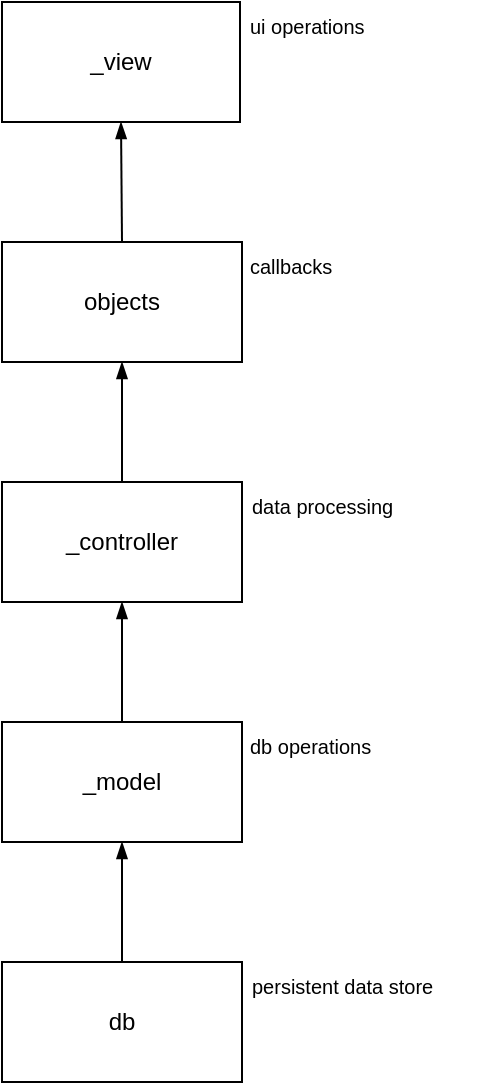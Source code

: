 <mxfile>
    <diagram id="zwB5gOe_dJxeyDjTn21d" name="Application Architecture">
        <mxGraphModel dx="1466" dy="588" grid="1" gridSize="10" guides="1" tooltips="1" connect="1" arrows="1" fold="1" page="1" pageScale="1" pageWidth="1169" pageHeight="1654" math="0" shadow="0">
            <root>
                <mxCell id="0"/>
                <mxCell id="1" parent="0"/>
                <mxCell id="_pnDb6o1yZkTZhNzvgYc-1" value="db" style="rounded=0;whiteSpace=wrap;html=1;" vertex="1" parent="1">
                    <mxGeometry x="320" y="760" width="120" height="60" as="geometry"/>
                </mxCell>
                <mxCell id="_pnDb6o1yZkTZhNzvgYc-2" value="_controller" style="rounded=0;whiteSpace=wrap;html=1;" vertex="1" parent="1">
                    <mxGeometry x="320" y="520" width="120" height="60" as="geometry"/>
                </mxCell>
                <mxCell id="_pnDb6o1yZkTZhNzvgYc-7" style="edgeStyle=none;html=1;entryX=0.5;entryY=1;entryDx=0;entryDy=0;endArrow=blockThin;endFill=1;" edge="1" parent="1" source="_pnDb6o1yZkTZhNzvgYc-3" target="_pnDb6o1yZkTZhNzvgYc-2">
                    <mxGeometry relative="1" as="geometry"/>
                </mxCell>
                <mxCell id="_pnDb6o1yZkTZhNzvgYc-3" value="_model" style="rounded=0;whiteSpace=wrap;html=1;" vertex="1" parent="1">
                    <mxGeometry x="320" y="640" width="120" height="60" as="geometry"/>
                </mxCell>
                <mxCell id="_pnDb6o1yZkTZhNzvgYc-4" value="_view" style="rounded=0;whiteSpace=wrap;html=1;" vertex="1" parent="1">
                    <mxGeometry x="320" y="280" width="119" height="60" as="geometry"/>
                </mxCell>
                <mxCell id="_pnDb6o1yZkTZhNzvgYc-5" value="objects" style="rounded=0;whiteSpace=wrap;html=1;" vertex="1" parent="1">
                    <mxGeometry x="320" y="400" width="120" height="60" as="geometry"/>
                </mxCell>
                <mxCell id="_pnDb6o1yZkTZhNzvgYc-8" style="edgeStyle=none;html=1;endArrow=blockThin;endFill=1;exitX=0.5;exitY=0;exitDx=0;exitDy=0;" edge="1" parent="1" source="_pnDb6o1yZkTZhNzvgYc-1" target="_pnDb6o1yZkTZhNzvgYc-3">
                    <mxGeometry relative="1" as="geometry">
                        <mxPoint x="379.76" y="760" as="sourcePoint"/>
                        <mxPoint x="379.76" y="700" as="targetPoint"/>
                    </mxGeometry>
                </mxCell>
                <mxCell id="_pnDb6o1yZkTZhNzvgYc-9" style="edgeStyle=none;html=1;entryX=0.5;entryY=1;entryDx=0;entryDy=0;endArrow=blockThin;endFill=1;exitX=0.5;exitY=0;exitDx=0;exitDy=0;rounded=0;curved=0;" edge="1" parent="1" source="_pnDb6o1yZkTZhNzvgYc-5" target="_pnDb6o1yZkTZhNzvgYc-4">
                    <mxGeometry relative="1" as="geometry">
                        <mxPoint x="379.76" y="400" as="sourcePoint"/>
                        <mxPoint x="379.76" y="340" as="targetPoint"/>
                        <Array as="points"/>
                    </mxGeometry>
                </mxCell>
                <mxCell id="_pnDb6o1yZkTZhNzvgYc-10" style="edgeStyle=none;html=1;entryX=0.5;entryY=1;entryDx=0;entryDy=0;endArrow=blockThin;endFill=1;exitX=0.5;exitY=0;exitDx=0;exitDy=0;rounded=0;curved=0;" edge="1" parent="1" source="_pnDb6o1yZkTZhNzvgYc-2" target="_pnDb6o1yZkTZhNzvgYc-5">
                    <mxGeometry relative="1" as="geometry">
                        <mxPoint x="550" y="410" as="sourcePoint"/>
                        <mxPoint x="449" y="320" as="targetPoint"/>
                        <Array as="points">
                            <mxPoint x="380" y="490"/>
                        </Array>
                    </mxGeometry>
                </mxCell>
                <mxCell id="_pnDb6o1yZkTZhNzvgYc-11" value="persistent data store" style="text;html=1;align=left;verticalAlign=top;whiteSpace=wrap;rounded=0;fontSize=10;spacingLeft=3;" vertex="1" parent="1">
                    <mxGeometry x="440" y="760" width="120" height="60" as="geometry"/>
                </mxCell>
                <mxCell id="_pnDb6o1yZkTZhNzvgYc-12" value="db operations" style="text;html=1;align=left;verticalAlign=top;whiteSpace=wrap;rounded=0;fontSize=10;spacingLeft=3;" vertex="1" parent="1">
                    <mxGeometry x="439" y="640" width="120" height="60" as="geometry"/>
                </mxCell>
                <mxCell id="_pnDb6o1yZkTZhNzvgYc-13" value="ui operations" style="text;html=1;align=left;verticalAlign=top;whiteSpace=wrap;rounded=0;fontSize=10;spacingLeft=3;" vertex="1" parent="1">
                    <mxGeometry x="439" y="280" width="120" height="60" as="geometry"/>
                </mxCell>
                <mxCell id="_pnDb6o1yZkTZhNzvgYc-14" value="data processing" style="text;html=1;align=left;verticalAlign=top;whiteSpace=wrap;rounded=0;fontSize=10;spacingLeft=3;" vertex="1" parent="1">
                    <mxGeometry x="440" y="520" width="120" height="60" as="geometry"/>
                </mxCell>
                <mxCell id="_pnDb6o1yZkTZhNzvgYc-15" value="callbacks" style="text;html=1;align=left;verticalAlign=top;whiteSpace=wrap;rounded=0;fontSize=10;spacingLeft=3;" vertex="1" parent="1">
                    <mxGeometry x="439" y="400" width="120" height="60" as="geometry"/>
                </mxCell>
            </root>
        </mxGraphModel>
    </diagram>
    <diagram id="SiOcWVh9Hp3h_Cq6BHcQ" name="Object Model">
        <mxGraphModel dx="3079" dy="1234" grid="1" gridSize="10" guides="1" tooltips="1" connect="1" arrows="1" fold="1" page="1" pageScale="1" pageWidth="1654" pageHeight="1169" math="0" shadow="0">
            <root>
                <mxCell id="0"/>
                <mxCell id="1" parent="0"/>
                <mxCell id="2" value="Network" style="rounded=0;whiteSpace=wrap;html=1;fillColor=#eeeeee;strokeColor=#36393d;" parent="1" vertex="1">
                    <mxGeometry x="400" y="260" width="120" height="60" as="geometry"/>
                </mxCell>
                <mxCell id="-R-yKwLGcCqehkAIlWmj-5" style="edgeStyle=none;html=1;exitX=0;exitY=0.5;exitDx=0;exitDy=0;entryX=0.5;entryY=1;entryDx=0;entryDy=0;endArrow=blockThin;endFill=1;fillColor=#eeeeee;strokeColor=#36393d;rounded=0;curved=0;" parent="1" source="3" target="2" edge="1">
                    <mxGeometry relative="1" as="geometry">
                        <Array as="points">
                            <mxPoint x="460" y="390"/>
                        </Array>
                    </mxGeometry>
                </mxCell>
                <mxCell id="3" value="Edges" style="rounded=0;whiteSpace=wrap;html=1;fillColor=#eeeeee;strokeColor=#36393d;" parent="1" vertex="1">
                    <mxGeometry x="560" y="360" width="120" height="60" as="geometry"/>
                </mxCell>
                <mxCell id="-R-yKwLGcCqehkAIlWmj-6" style="edgeStyle=none;html=1;exitX=0;exitY=0.5;exitDx=0;exitDy=0;entryX=0.5;entryY=1;entryDx=0;entryDy=0;endArrow=blockThin;endFill=1;fillColor=#eeeeee;strokeColor=#36393d;rounded=0;curved=0;" parent="1" source="4" target="3" edge="1">
                    <mxGeometry relative="1" as="geometry">
                        <Array as="points">
                            <mxPoint x="620" y="490"/>
                        </Array>
                    </mxGeometry>
                </mxCell>
                <mxCell id="4" value="Nodes" style="rounded=0;whiteSpace=wrap;html=1;fillColor=#eeeeee;strokeColor=#36393d;" parent="1" vertex="1">
                    <mxGeometry x="720" y="460" width="120" height="60" as="geometry"/>
                </mxCell>
                <mxCell id="-R-yKwLGcCqehkAIlWmj-7" style="edgeStyle=none;html=1;exitX=0;exitY=0.5;exitDx=0;exitDy=0;endArrow=blockThin;endFill=1;fillColor=#eeeeee;strokeColor=#36393d;rounded=0;curved=0;entryX=0.5;entryY=1;entryDx=0;entryDy=0;" parent="1" source="5" target="3" edge="1">
                    <mxGeometry relative="1" as="geometry">
                        <mxPoint x="500" y="320" as="targetPoint"/>
                        <Array as="points">
                            <mxPoint x="620" y="590"/>
                        </Array>
                    </mxGeometry>
                </mxCell>
                <mxCell id="5" value="Edge Types" style="rounded=0;whiteSpace=wrap;html=1;fillColor=#eeeeee;strokeColor=#36393d;" parent="1" vertex="1">
                    <mxGeometry x="720" y="560" width="120" height="60" as="geometry"/>
                </mxCell>
            </root>
        </mxGraphModel>
    </diagram>
    <diagram id="pq3IWjy_KErrzF_BkK_N" name="Object Defintions">
        <mxGraphModel dx="1159" dy="1234" grid="1" gridSize="10" guides="1" tooltips="1" connect="1" arrows="1" fold="1" page="1" pageScale="1" pageWidth="1169" pageHeight="1654" math="0" shadow="0">
            <root>
                <mxCell id="0"/>
                <mxCell id="1" parent="0"/>
                <mxCell id="7mSOGMO2rq9NQkgtZwPb-25" style="edgeStyle=none;html=1;endArrow=blockThin;endFill=1;flowAnimation=0;shadow=0;textShadow=1;rounded=0;curved=0;fontSize=10;fontColor=default;" parent="1" source="7mSOGMO2rq9NQkgtZwPb-1" target="7mSOGMO2rq9NQkgtZwPb-2" edge="1">
                    <mxGeometry relative="1" as="geometry">
                        <Array as="points">
                            <mxPoint x="480" y="830"/>
                        </Array>
                    </mxGeometry>
                </mxCell>
                <mxCell id="7mSOGMO2rq9NQkgtZwPb-27" value="has_attribute_[type]_value" style="edgeLabel;html=1;align=center;verticalAlign=middle;resizable=0;points=[];fontSize=10;fontColor=default;" parent="7mSOGMO2rq9NQkgtZwPb-25" vertex="1" connectable="0">
                    <mxGeometry x="-0.754" relative="1" as="geometry">
                        <mxPoint y="15" as="offset"/>
                    </mxGeometry>
                </mxCell>
                <mxCell id="7mSOGMO2rq9NQkgtZwPb-1" value="&lt;div&gt;&lt;font style=&quot;color: rgb(0, 0, 0);&quot;&gt;information item&lt;/font&gt;&lt;/div&gt;" style="rounded=0;whiteSpace=wrap;html=1;fontSize=10;fillColor=#eeeeee;strokeColor=#36393d;textShadow=1;" parent="1" vertex="1">
                    <mxGeometry x="420" y="680" width="120" height="60" as="geometry"/>
                </mxCell>
                <mxCell id="7mSOGMO2rq9NQkgtZwPb-2" value="attribute_value" style="rounded=0;whiteSpace=wrap;html=1;fontSize=10;fillColor=#eeeeee;strokeColor=#36393d;textShadow=1;fontColor=default;" parent="1" vertex="1">
                    <mxGeometry x="240" y="800" width="120" height="60" as="geometry"/>
                </mxCell>
                <mxCell id="7mSOGMO2rq9NQkgtZwPb-9" style="edgeStyle=none;html=1;rounded=0;curved=0;endArrow=blockThin;endFill=1;fontSize=10;entryX=0.5;entryY=0;entryDx=0;entryDy=0;textShadow=1;fontColor=default;" parent="1" source="7mSOGMO2rq9NQkgtZwPb-3" target="7mSOGMO2rq9NQkgtZwPb-2" edge="1">
                    <mxGeometry relative="1" as="geometry">
                        <Array as="points"/>
                    </mxGeometry>
                </mxCell>
                <mxCell id="7mSOGMO2rq9NQkgtZwPb-11" value="has_attribute_[type]_value" style="edgeLabel;html=1;align=center;verticalAlign=middle;resizable=0;points=[];fontSize=10;textShadow=0;fontColor=default;" parent="7mSOGMO2rq9NQkgtZwPb-9" vertex="1" connectable="0">
                    <mxGeometry x="0.155" relative="1" as="geometry">
                        <mxPoint y="-5" as="offset"/>
                    </mxGeometry>
                </mxCell>
                <mxCell id="7mSOGMO2rq9NQkgtZwPb-3" value="configuration_item" style="rounded=0;whiteSpace=wrap;html=1;fontSize=10;fillColor=#eeeeee;strokeColor=#36393d;textShadow=1;fontColor=default;" parent="1" vertex="1">
                    <mxGeometry x="240" y="680" width="120" height="60" as="geometry"/>
                </mxCell>
                <mxCell id="7mSOGMO2rq9NQkgtZwPb-5" style="edgeStyle=none;html=1;rounded=0;curved=0;endArrow=blockThin;endFill=1;fontSize=10;textShadow=1;entryX=0.5;entryY=0;entryDx=0;entryDy=0;exitX=1;exitY=0.5;exitDx=0;exitDy=0;fontColor=default;" parent="1" source="7mSOGMO2rq9NQkgtZwPb-16" target="7mSOGMO2rq9NQkgtZwPb-1" edge="1">
                    <mxGeometry relative="1" as="geometry">
                        <mxPoint x="540" y="620" as="sourcePoint"/>
                        <mxPoint x="510" y="590" as="targetPoint"/>
                        <Array as="points">
                            <mxPoint x="480" y="590"/>
                        </Array>
                    </mxGeometry>
                </mxCell>
                <mxCell id="7mSOGMO2rq9NQkgtZwPb-6" value="has_configuration_information" style="edgeLabel;html=1;align=center;verticalAlign=middle;resizable=0;points=[];fontSize=10;textShadow=0;fontColor=default;" parent="7mSOGMO2rq9NQkgtZwPb-5" vertex="1" connectable="0">
                    <mxGeometry x="0.157" y="2" relative="1" as="geometry">
                        <mxPoint x="-2" y="39" as="offset"/>
                    </mxGeometry>
                </mxCell>
                <mxCell id="7mSOGMO2rq9NQkgtZwPb-13" style="edgeStyle=none;html=1;entryX=0.5;entryY=1;entryDx=0;entryDy=0;endArrow=blockThin;endFill=1;fontSize=10;textShadow=1;fontColor=default;" parent="1" source="7mSOGMO2rq9NQkgtZwPb-12" target="7mSOGMO2rq9NQkgtZwPb-2" edge="1">
                    <mxGeometry relative="1" as="geometry"/>
                </mxCell>
                <mxCell id="7mSOGMO2rq9NQkgtZwPb-14" value="includes_attribute_value" style="edgeLabel;html=1;align=center;verticalAlign=middle;resizable=0;points=[];fontSize=10;textShadow=0;fontColor=default;" parent="7mSOGMO2rq9NQkgtZwPb-13" vertex="1" connectable="0">
                    <mxGeometry x="-0.09" y="1" relative="1" as="geometry">
                        <mxPoint as="offset"/>
                    </mxGeometry>
                </mxCell>
                <mxCell id="7mSOGMO2rq9NQkgtZwPb-12" value="attribute" style="rounded=0;whiteSpace=wrap;html=1;fontSize=10;fillColor=#eeeeee;strokeColor=#36393d;textShadow=1;fontColor=default;" parent="1" vertex="1">
                    <mxGeometry x="240" y="920" width="120" height="60" as="geometry"/>
                </mxCell>
                <mxCell id="7mSOGMO2rq9NQkgtZwPb-17" style="edgeStyle=none;html=1;exitX=0.5;exitY=1;exitDx=0;exitDy=0;entryX=0.5;entryY=0;entryDx=0;entryDy=0;endArrow=blockThin;endFill=1;fontSize=10;textShadow=1;fontColor=default;" parent="1" source="7mSOGMO2rq9NQkgtZwPb-15" target="7mSOGMO2rq9NQkgtZwPb-16" edge="1">
                    <mxGeometry relative="1" as="geometry"/>
                </mxCell>
                <mxCell id="7mSOGMO2rq9NQkgtZwPb-18" value="&lt;font style=&quot;color: rgb(0, 0, 0);&quot;&gt;requires_system&lt;/font&gt;" style="edgeLabel;html=1;align=center;verticalAlign=middle;resizable=0;points=[];fontSize=10;textShadow=0;fontColor=default;" parent="7mSOGMO2rq9NQkgtZwPb-17" vertex="1" connectable="0">
                    <mxGeometry x="-0.233" y="1" relative="1" as="geometry">
                        <mxPoint as="offset"/>
                    </mxGeometry>
                </mxCell>
                <mxCell id="7mSOGMO2rq9NQkgtZwPb-15" value="function" style="rounded=0;whiteSpace=wrap;html=1;fontSize=10;fillColor=#eeeeee;strokeColor=#36393d;textShadow=1;" parent="1" vertex="1">
                    <mxGeometry x="240" y="440" width="120" height="60" as="geometry"/>
                </mxCell>
                <mxCell id="7mSOGMO2rq9NQkgtZwPb-19" style="edgeStyle=none;html=1;endArrow=blockThin;endFill=1;fontSize=10;textShadow=1;entryX=0.5;entryY=0;entryDx=0;entryDy=0;fontColor=default;" parent="1" source="7mSOGMO2rq9NQkgtZwPb-16" target="7mSOGMO2rq9NQkgtZwPb-3" edge="1">
                    <mxGeometry relative="1" as="geometry">
                        <mxPoint x="500" y="650" as="targetPoint"/>
                    </mxGeometry>
                </mxCell>
                <mxCell id="7mSOGMO2rq9NQkgtZwPb-20" value="&amp;nbsp;requires_product_or_equipment&amp;nbsp;" style="edgeLabel;html=1;align=center;verticalAlign=middle;resizable=0;points=[];fontSize=10;textShadow=0;fontColor=default;" parent="7mSOGMO2rq9NQkgtZwPb-19" vertex="1" connectable="0">
                    <mxGeometry x="0.069" relative="1" as="geometry">
                        <mxPoint as="offset"/>
                    </mxGeometry>
                </mxCell>
                <mxCell id="7mSOGMO2rq9NQkgtZwPb-16" value="[logical]_system" style="rounded=0;whiteSpace=wrap;html=1;fontSize=10;fillColor=#eeeeee;strokeColor=#36393d;textShadow=1;fontColor=default;" parent="1" vertex="1">
                    <mxGeometry x="240" y="560" width="120" height="60" as="geometry"/>
                </mxCell>
                <mxCell id="7mSOGMO2rq9NQkgtZwPb-22" style="edgeStyle=none;html=1;entryX=1;entryY=0.5;entryDx=0;entryDy=0;endArrow=blockThin;endFill=1;fillColor=#f8cecc;strokeColor=#b85450;fontSize=10;textShadow=1;fontColor=default;" parent="1" source="7mSOGMO2rq9NQkgtZwPb-21" target="7mSOGMO2rq9NQkgtZwPb-15" edge="1">
                    <mxGeometry relative="1" as="geometry"/>
                </mxCell>
                <mxCell id="7mSOGMO2rq9NQkgtZwPb-21" value="stpa_safety_function(s)" style="text;html=1;align=center;verticalAlign=middle;whiteSpace=wrap;rounded=0;fontSize=10;fillColor=#f8cecc;strokeColor=#B85450;textShadow=1;fontColor=#B85450;" parent="1" vertex="1">
                    <mxGeometry x="420" y="440" width="120" height="60" as="geometry"/>
                </mxCell>
                <mxCell id="7mSOGMO2rq9NQkgtZwPb-29" style="edgeStyle=none;html=1;entryX=0;entryY=0.5;entryDx=0;entryDy=0;endArrow=blockThin;endFill=1;fontSize=10;fontColor=default;" parent="1" source="7mSOGMO2rq9NQkgtZwPb-28" target="7mSOGMO2rq9NQkgtZwPb-15" edge="1">
                    <mxGeometry relative="1" as="geometry"/>
                </mxCell>
                <mxCell id="7mSOGMO2rq9NQkgtZwPb-28" value="root" style="ellipse;whiteSpace=wrap;html=1;aspect=fixed;fontSize=10;fontColor=default;" parent="1" vertex="1">
                    <mxGeometry x="170" y="455" width="30" height="30" as="geometry"/>
                </mxCell>
                <mxCell id="7mSOGMO2rq9NQkgtZwPb-31" style="edgeStyle=none;html=1;exitX=1;exitY=0.5;exitDx=0;exitDy=0;entryX=0;entryY=0.5;entryDx=0;entryDy=0;endArrow=blockThin;endFill=1;fontSize=10;fontColor=default;" parent="1" source="7mSOGMO2rq9NQkgtZwPb-30" target="7mSOGMO2rq9NQkgtZwPb-16" edge="1">
                    <mxGeometry relative="1" as="geometry"/>
                </mxCell>
                <mxCell id="7mSOGMO2rq9NQkgtZwPb-30" value="root" style="ellipse;whiteSpace=wrap;html=1;aspect=fixed;fontSize=10;fontColor=default;" parent="1" vertex="1">
                    <mxGeometry x="170" y="575" width="30" height="30" as="geometry"/>
                </mxCell>
                <mxCell id="7mSOGMO2rq9NQkgtZwPb-33" style="edgeStyle=none;html=1;entryX=1;entryY=0.5;entryDx=0;entryDy=0;endArrow=blockThin;endFill=1;fontSize=10;fontColor=default;" parent="1" source="7mSOGMO2rq9NQkgtZwPb-32" target="7mSOGMO2rq9NQkgtZwPb-1" edge="1">
                    <mxGeometry relative="1" as="geometry"/>
                </mxCell>
                <mxCell id="7mSOGMO2rq9NQkgtZwPb-32" value="root" style="ellipse;whiteSpace=wrap;html=1;aspect=fixed;fontSize=10;fontColor=default;" parent="1" vertex="1">
                    <mxGeometry x="580" y="695" width="30" height="30" as="geometry"/>
                </mxCell>
                <mxCell id="7mSOGMO2rq9NQkgtZwPb-35" style="edgeStyle=none;html=1;entryX=0.5;entryY=1;entryDx=0;entryDy=0;endArrow=blockThin;endFill=1;fontSize=10;fontColor=default;" parent="1" source="7mSOGMO2rq9NQkgtZwPb-34" target="7mSOGMO2rq9NQkgtZwPb-12" edge="1">
                    <mxGeometry relative="1" as="geometry"/>
                </mxCell>
                <mxCell id="7mSOGMO2rq9NQkgtZwPb-34" value="root" style="ellipse;whiteSpace=wrap;html=1;aspect=fixed;fontSize=10;fontColor=default;" parent="1" vertex="1">
                    <mxGeometry x="285" y="1020" width="30" height="30" as="geometry"/>
                </mxCell>
                <mxCell id="qZ4DsfFNSCYL4Lw072Sr-2" style="edgeStyle=none;html=1;entryX=1;entryY=0.5;entryDx=0;entryDy=0;endArrow=blockThin;endFill=1;" parent="1" source="qZ4DsfFNSCYL4Lw072Sr-1" target="7mSOGMO2rq9NQkgtZwPb-32" edge="1">
                    <mxGeometry relative="1" as="geometry"/>
                </mxCell>
                <mxCell id="qZ4DsfFNSCYL4Lw072Sr-1" value="registers" style="text;html=1;align=center;verticalAlign=middle;whiteSpace=wrap;rounded=0;fontSize=10;" parent="1" vertex="1">
                    <mxGeometry x="640" y="695" width="50" height="30" as="geometry"/>
                </mxCell>
                <mxCell id="qZ4DsfFNSCYL4Lw072Sr-5" value="Attributes" style="swimlane;fontStyle=0;childLayout=stackLayout;horizontal=1;startSize=30;horizontalStack=0;resizeParent=1;resizeParentMax=0;resizeLast=0;collapsible=1;marginBottom=0;whiteSpace=wrap;html=1;fontSize=10;" parent="1" vertex="1">
                    <mxGeometry x="420" y="1020" width="120" height="300" as="geometry">
                        <mxRectangle x="680" y="919" width="60" height="30" as="alternateBounds"/>
                    </mxGeometry>
                </mxCell>
                <mxCell id="kPf6dLXRLojp6oaZi3Qa-14" value="discipline" style="text;strokeColor=none;fillColor=none;align=left;verticalAlign=middle;spacingLeft=4;spacingRight=4;overflow=hidden;points=[[0,0.5],[1,0.5]];portConstraint=eastwest;rotatable=0;whiteSpace=wrap;html=1;fontSize=10;" parent="qZ4DsfFNSCYL4Lw072Sr-5" vertex="1">
                    <mxGeometry y="30" width="120" height="30" as="geometry"/>
                </mxCell>
                <mxCell id="kPf6dLXRLojp6oaZi3Qa-13" value="end_date" style="text;strokeColor=none;fillColor=none;align=left;verticalAlign=middle;spacingLeft=4;spacingRight=4;overflow=hidden;points=[[0,0.5],[1,0.5]];portConstraint=eastwest;rotatable=0;whiteSpace=wrap;html=1;fontSize=10;" parent="qZ4DsfFNSCYL4Lw072Sr-5" vertex="1">
                    <mxGeometry y="60" width="120" height="30" as="geometry"/>
                </mxCell>
                <mxCell id="qZ4DsfFNSCYL4Lw072Sr-6" value="location" style="text;strokeColor=none;fillColor=none;align=left;verticalAlign=middle;spacingLeft=4;spacingRight=4;overflow=hidden;points=[[0,0.5],[1,0.5]];portConstraint=eastwest;rotatable=0;whiteSpace=wrap;html=1;fontSize=10;" parent="qZ4DsfFNSCYL4Lw072Sr-5" vertex="1">
                    <mxGeometry y="90" width="120" height="30" as="geometry"/>
                </mxCell>
                <mxCell id="qZ4DsfFNSCYL4Lw072Sr-7" value="name" style="text;strokeColor=none;fillColor=none;align=left;verticalAlign=middle;spacingLeft=4;spacingRight=4;overflow=hidden;points=[[0,0.5],[1,0.5]];portConstraint=eastwest;rotatable=0;whiteSpace=wrap;html=1;fontSize=10;" parent="qZ4DsfFNSCYL4Lw072Sr-5" vertex="1">
                    <mxGeometry y="120" width="120" height="30" as="geometry"/>
                </mxCell>
                <mxCell id="qZ4DsfFNSCYL4Lw072Sr-9" value="&lt;span style=&quot;color: rgb(0, 0, 0);&quot;&gt;owner&lt;/span&gt;" style="text;strokeColor=none;fillColor=none;align=left;verticalAlign=middle;spacingLeft=4;spacingRight=4;overflow=hidden;points=[[0,0.5],[1,0.5]];portConstraint=eastwest;rotatable=0;whiteSpace=wrap;html=1;fontSize=10;" parent="qZ4DsfFNSCYL4Lw072Sr-5" vertex="1">
                    <mxGeometry y="150" width="120" height="30" as="geometry"/>
                </mxCell>
                <mxCell id="qZ4DsfFNSCYL4Lw072Sr-14" value="revision" style="text;strokeColor=none;fillColor=none;align=left;verticalAlign=middle;spacingLeft=4;spacingRight=4;overflow=hidden;points=[[0,0.5],[1,0.5]];portConstraint=eastwest;rotatable=0;whiteSpace=wrap;html=1;fontSize=10;" parent="qZ4DsfFNSCYL4Lw072Sr-5" vertex="1">
                    <mxGeometry y="180" width="120" height="30" as="geometry"/>
                </mxCell>
                <mxCell id="kPf6dLXRLojp6oaZi3Qa-12" value="start_date" style="text;strokeColor=none;fillColor=none;align=left;verticalAlign=middle;spacingLeft=4;spacingRight=4;overflow=hidden;points=[[0,0.5],[1,0.5]];portConstraint=eastwest;rotatable=0;whiteSpace=wrap;html=1;fontSize=10;" parent="qZ4DsfFNSCYL4Lw072Sr-5" vertex="1">
                    <mxGeometry y="210" width="120" height="30" as="geometry"/>
                </mxCell>
                <mxCell id="kPf6dLXRLojp6oaZi3Qa-15" value="status" style="text;strokeColor=none;fillColor=none;align=left;verticalAlign=middle;spacingLeft=4;spacingRight=4;overflow=hidden;points=[[0,0.5],[1,0.5]];portConstraint=eastwest;rotatable=0;whiteSpace=wrap;html=1;fontSize=10;" parent="qZ4DsfFNSCYL4Lw072Sr-5" vertex="1">
                    <mxGeometry y="240" width="120" height="30" as="geometry"/>
                </mxCell>
                <mxCell id="qZ4DsfFNSCYL4Lw072Sr-8" value="type" style="text;strokeColor=none;fillColor=none;align=left;verticalAlign=middle;spacingLeft=4;spacingRight=4;overflow=hidden;points=[[0,0.5],[1,0.5]];portConstraint=eastwest;rotatable=0;whiteSpace=wrap;html=1;fontSize=10;" parent="qZ4DsfFNSCYL4Lw072Sr-5" vertex="1">
                    <mxGeometry y="270" width="120" height="30" as="geometry"/>
                </mxCell>
                <mxCell id="qZ4DsfFNSCYL4Lw072Sr-15" style="edgeStyle=none;html=1;entryX=1;entryY=0.5;entryDx=0;entryDy=0;rounded=0;curved=0;endArrow=blockThin;endFill=1;exitX=0.5;exitY=0;exitDx=0;exitDy=0;" parent="1" source="qZ4DsfFNSCYL4Lw072Sr-5" target="7mSOGMO2rq9NQkgtZwPb-12" edge="1">
                    <mxGeometry relative="1" as="geometry">
                        <Array as="points">
                            <mxPoint x="480" y="950"/>
                        </Array>
                    </mxGeometry>
                </mxCell>
                <mxCell id="qZ4DsfFNSCYL4Lw072Sr-16" value="tasks" style="rounded=0;whiteSpace=wrap;html=1;fontSize=10;fillColor=#eeeeee;strokeColor=#36393d;textShadow=1;" parent="1" vertex="1">
                    <mxGeometry x="720" y="920" width="120" height="60" as="geometry"/>
                </mxCell>
            </root>
        </mxGraphModel>
    </diagram>
    <diagram id="gOdU_TmuxKB5HBhJMBTi" name="Requirements">
        <mxGraphModel dx="3079" dy="1234" grid="1" gridSize="10" guides="1" tooltips="1" connect="1" arrows="1" fold="1" page="1" pageScale="1" pageWidth="1654" pageHeight="1169" math="0" shadow="0">
            <root>
                <mxCell id="0"/>
                <mxCell id="1" parent="0"/>
            </root>
        </mxGraphModel>
    </diagram>
    <diagram id="xTsIpH4--0IL3UHyl8sW" name="System Safety">
        <mxGraphModel dx="3079" dy="1234" grid="1" gridSize="10" guides="1" tooltips="1" connect="1" arrows="1" fold="1" page="1" pageScale="1" pageWidth="1654" pageHeight="1169" math="0" shadow="0">
            <root>
                <mxCell id="0"/>
                <mxCell id="1" parent="0"/>
            </root>
        </mxGraphModel>
    </diagram>
    <diagram id="TyUHtpZt-PHc-DenvUV1" name="Architecture">
        <mxGraphModel dx="1159" dy="1068" grid="1" gridSize="10" guides="1" tooltips="1" connect="1" arrows="1" fold="1" page="1" pageScale="1" pageWidth="1654" pageHeight="1169" math="0" shadow="0">
            <root>
                <mxCell id="0"/>
                <mxCell id="1" parent="0"/>
            </root>
        </mxGraphModel>
    </diagram>
    <diagram id="1wgDSzG4ryfggc8Ersxt" name="Configuration">
        <mxGraphModel dx="1159" dy="1068" grid="1" gridSize="10" guides="1" tooltips="1" connect="1" arrows="1" fold="1" page="1" pageScale="1" pageWidth="1654" pageHeight="1169" math="0" shadow="0">
            <root>
                <mxCell id="0"/>
                <mxCell id="1" parent="0"/>
            </root>
        </mxGraphModel>
    </diagram>
    <diagram id="8hvo_qJbhnRwFcjMvTLE" name="Page-8">
        <mxGraphModel dx="3079" dy="1234" grid="1" gridSize="10" guides="1" tooltips="1" connect="1" arrows="1" fold="1" page="1" pageScale="1" pageWidth="1169" pageHeight="1654" math="0" shadow="0">
            <root>
                <mxCell id="0"/>
                <mxCell id="1" parent="0"/>
            </root>
        </mxGraphModel>
    </diagram>
</mxfile>